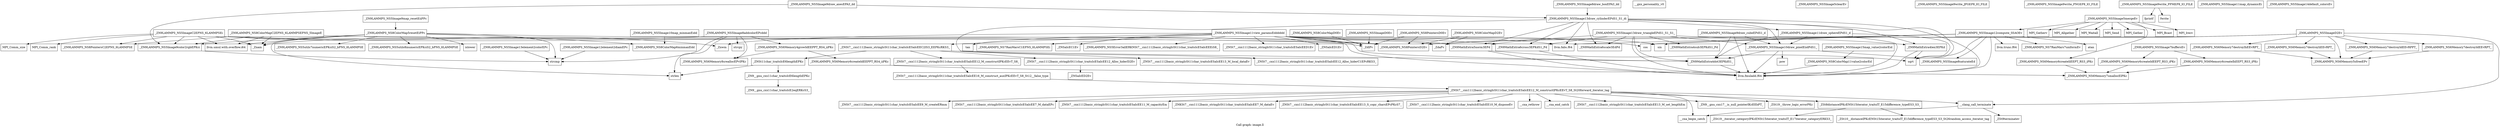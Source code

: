 digraph "Call graph: image.ll" {
	label="Call graph: image.ll";

	Node0x55720c37fc60 [shape=record,label="{_ZN9LAMMPS_NS5ImageC2EPNS_6LAMMPSEi}"];
	Node0x55720c37fc60 -> Node0x55720c3edcc0;
	Node0x55720c37fc60 -> Node0x55720c3cd0a0;
	Node0x55720c37fc60 -> Node0x55720c3a60d0;
	Node0x55720c37fc60 -> Node0x55720c33f4d0;
	Node0x55720c37fc60 -> Node0x55720c470cb0;
	Node0x55720c37fc60 -> Node0x55720c468850;
	Node0x55720c37fc60 -> Node0x55720c459b90;
	Node0x55720c37fc60 -> Node0x55720c426db0;
	Node0x55720c37fc60 -> Node0x55720c3a07d0;
	Node0x55720c3edcc0 [shape=record,label="{_ZN9LAMMPS_NS8PointersC2EPNS_6LAMMPSE}"];
	Node0x55720c380890 [shape=record,label="{_ZN9LAMMPS_NS8PointersD0Ev}"];
	Node0x55720c380890 -> Node0x55720c3a07d0;
	Node0x55720c380890 -> Node0x55720c426db0;
	Node0x55720c2f68e0 [shape=record,label="{_ZN9LAMMPS_NS6Memory7smallocElPKc}"];
	Node0x55720c32a540 [shape=record,label="{_ZNSt7__cxx1112basic_stringIcSt11char_traitsIcESaIcEE13_M_local_dataEv}"];
	Node0x55720c32c390 [shape=record,label="{_ZNSt7__cxx1112basic_stringIcSt11char_traitsIcESaIcEE12_Alloc_hiderC1EPcRKS3_}"];
	Node0x55720c32eb10 [shape=record,label="{_ZNSt7__cxx1112basic_stringIcSt11char_traitsIcESaIcEE12_M_constructIPKcEEvT_S8_}"];
	Node0x55720c32eb10 -> Node0x55720c387710;
	Node0x55720c32d660 [shape=record,label="{_ZNSt11char_traitsIcE6lengthEPKc}"];
	Node0x55720c32d660 -> Node0x55720c3880e0;
	Node0x55720c32d660 -> Node0x55720c35d910;
	Node0x55720c3cd0a0 [shape=record,label="{MPI_Comm_rank}"];
	Node0x55720c36bd20 [shape=record,label="{__gxx_personality_v0}"];
	Node0x55720c3a60d0 [shape=record,label="{MPI_Comm_size}"];
	Node0x55720c33f4d0 [shape=record,label="{_ZN9LAMMPS_NS5Image9color2rgbEPKci}"];
	Node0x55720c33f4d0 -> Node0x55720c329e30;
	Node0x55720c470cb0 [shape=record,label="{llvm.umul.with.overflow.i64}"];
	Node0x55720c468850 [shape=record,label="{_Znam}"];
	Node0x55720c459b90 [shape=record,label="{_Znwm}"];
	Node0x55720c426db0 [shape=record,label="{_ZdlPv}"];
	Node0x55720c327b40 [shape=record,label="{_ZN9LAMMPS_NS5ImageD2Ev}"];
	Node0x55720c327b40 -> Node0x55720c477fd0;
	Node0x55720c327b40 -> Node0x55720c382550;
	Node0x55720c327b40 -> Node0x55720c490890;
	Node0x55720c327b40 -> Node0x55720c327ab0;
	Node0x55720c327b40 -> Node0x55720c3155e0;
	Node0x55720c327b40 -> Node0x55720c3a07d0;
	Node0x55720c327b40 -> Node0x55720c490b30;
	Node0x55720c327b40 -> Node0x55720c32b730;
	Node0x55720c477fd0 [shape=record,label="{_ZdaPv}"];
	Node0x55720c490890 [shape=record,label="{_ZN9LAMMPS_NS6Memory5sfreeEPv}"];
	Node0x55720c382550 [shape=record,label="{__clang_call_terminate}"];
	Node0x55720c382550 -> Node0x55720c376d70;
	Node0x55720c382550 -> Node0x55720c36a7a0;
	Node0x55720c376d70 [shape=record,label="{__cxa_begin_catch}"];
	Node0x55720c36a7a0 [shape=record,label="{_ZSt9terminatev}"];
	Node0x55720c327ab0 [shape=record,label="{_ZN9LAMMPS_NS6Memory7destroyIdEEvRPPT_}"];
	Node0x55720c327ab0 -> Node0x55720c490890;
	Node0x55720c3155e0 [shape=record,label="{_ZN9LAMMPS_NS6Memory7destroyIdEEvRPT_}"];
	Node0x55720c3155e0 -> Node0x55720c490890;
	Node0x55720c490b30 [shape=record,label="{_ZN9LAMMPS_NS6Memory7destroyIhEEvRPT_}"];
	Node0x55720c490b30 -> Node0x55720c490890;
	Node0x55720c32b730 [shape=record,label="{_ZN9LAMMPS_NS6Memory7destroyIiEEvRPT_}"];
	Node0x55720c32b730 -> Node0x55720c490890;
	Node0x55720c36a320 [shape=record,label="{_ZN9LAMMPS_NS5ImageD0Ev}"];
	Node0x55720c36a320 -> Node0x55720c426db0;
	Node0x55720c351b40 [shape=record,label="{_ZN9LAMMPS_NS5Image7buffersEv}"];
	Node0x55720c351b40 -> Node0x55720c314f00;
	Node0x55720c351b40 -> Node0x55720c314b90;
	Node0x55720c314f00 [shape=record,label="{_ZN9LAMMPS_NS6Memory6createIdEEPT_RS3_iPKc}"];
	Node0x55720c314f00 -> Node0x55720c2f68e0;
	Node0x55720c314b90 [shape=record,label="{_ZN9LAMMPS_NS6Memory6createIhEEPT_RS3_iPKc}"];
	Node0x55720c314b90 -> Node0x55720c2f68e0;
	Node0x55720c351630 [shape=record,label="{_ZN9LAMMPS_NS5Image11view_paramsEdddddd}"];
	Node0x55720c351630 -> Node0x55720c303b40;
	Node0x55720c351630 -> Node0x55720c30ea90;
	Node0x55720c351630 -> Node0x55720c325570;
	Node0x55720c351630 -> Node0x55720c426db0;
	Node0x55720c351630 -> Node0x55720c327fd0;
	Node0x55720c351630 -> Node0x55720c49a8f0;
	Node0x55720c351630 -> Node0x55720c310430;
	Node0x55720c351630 -> Node0x55720c459b90;
	Node0x55720c351630 -> Node0x55720c31b310;
	Node0x55720c351630 -> Node0x55720c313d60;
	Node0x55720c351630 -> Node0x55720c31a0a0;
	Node0x55720c351630 -> Node0x55720c31a950;
	Node0x55720c351630 -> Node0x55720c3221b0;
	Node0x55720c351630 -> Node0x55720c321f00;
	Node0x55720c351630 -> Node0x55720c383120;
	Node0x55720c351630 -> Node0x55720c31c3f0;
	Node0x55720c303b40 [shape=record,label="{sin}"];
	Node0x55720c30ea90 [shape=record,label="{cos}"];
	Node0x55720c313d60 [shape=record,label="{_ZN9LAMMPS_NS5Error3allERKNSt7__cxx1112basic_stringIcSt11char_traitsIcESaIcEEEiS8_}"];
	Node0x55720c49a8f0 [shape=record,label="{_ZNSaIcEC1Ev}"];
	Node0x55720c310430 [shape=record,label="{_ZNSt7__cxx1112basic_stringIcSt11char_traitsIcESaIcEEC2IS3_EEPKcRKS3_}"];
	Node0x55720c310430 -> Node0x55720c32a540;
	Node0x55720c310430 -> Node0x55720c32c390;
	Node0x55720c310430 -> Node0x55720c32d660;
	Node0x55720c310430 -> Node0x55720c32eb10;
	Node0x55720c310430 -> Node0x55720c32fc60;
	Node0x55720c31a0a0 [shape=record,label="{_ZNSt7__cxx1112basic_stringIcSt11char_traitsIcESaIcEED1Ev}"];
	Node0x55720c31a950 [shape=record,label="{_ZNSaIcED1Ev}"];
	Node0x55720c31b310 [shape=record,label="{_ZN9MathExtra5norm3EPd}"];
	Node0x55720c31b310 -> Node0x55720c325570;
	Node0x55720c31b310 -> Node0x55720c330940;
	Node0x55720c31c3f0 [shape=record,label="{_ZN9MathExtra4dot3EPKdS1_}"];
	Node0x55720c31c3f0 -> Node0x55720c325570;
	Node0x55720c383120 [shape=record,label="{llvm.fabs.f64}"];
	Node0x55720c321f00 [shape=record,label="{_ZN9MathExtra6cross3EPKdS1_Pd}"];
	Node0x55720c321f00 -> Node0x55720c325570;
	Node0x55720c3221b0 [shape=record,label="{tan}"];
	Node0x55720c325570 [shape=record,label="{llvm.fmuladd.f64}"];
	Node0x55720c327fd0 [shape=record,label="{_ZN9LAMMPS_NS7RanMarsC1EPNS_6LAMMPSEi}"];
	Node0x55720c330fb0 [shape=record,label="{_ZN9LAMMPS_NS5Image5clearEv}"];
	Node0x55720c331c90 [shape=record,label="{_ZN9LAMMPS_NS5Image5mergeEv}"];
	Node0x55720c331c90 -> Node0x55720c332610;
	Node0x55720c331c90 -> Node0x55720c49f700;
	Node0x55720c331c90 -> Node0x55720c49f680;
	Node0x55720c331c90 -> Node0x55720c3331d0;
	Node0x55720c331c90 -> Node0x55720c49f600;
	Node0x55720c331c90 -> Node0x55720c49f400;
	Node0x55720c331c90 -> Node0x55720c49f580;
	Node0x55720c331c90 -> Node0x55720c49f500;
	Node0x55720c331c90 -> Node0x55720c49f480;
	Node0x55720c49f480 [shape=record,label="{MPI_Bcast}"];
	Node0x55720c49f500 [shape=record,label="{_ZN9LAMMPS_NS5Image12compute_SSAOEv}"];
	Node0x55720c49f500 -> Node0x55720c3350b0;
	Node0x55720c49f500 -> Node0x55720c325570;
	Node0x55720c49f500 -> Node0x55720c330940;
	Node0x55720c49f500 -> Node0x55720c3352d0;
	Node0x55720c49f500 -> Node0x55720c30ea90;
	Node0x55720c49f500 -> Node0x55720c303b40;
	Node0x55720c49f500 -> Node0x55720c338750;
	Node0x55720c49f500 -> Node0x55720c383120;
	Node0x55720c49f500 -> Node0x55720c337360;
	Node0x55720c3331d0 [shape=record,label="{MPI_Waitall}"];
	Node0x55720c332610 [shape=record,label="{MPI_Irecv}"];
	Node0x55720c49f400 [shape=record,label="{MPI_Send}"];
	Node0x55720c49f580 [shape=record,label="{MPI_Gather}"];
	Node0x55720c49f600 [shape=record,label="{_ZN9LAMMPS_NS6Memory6createIiEEPT_RS3_iPKc}"];
	Node0x55720c49f600 -> Node0x55720c2f68e0;
	Node0x55720c49f680 [shape=record,label="{MPI_Allgather}"];
	Node0x55720c33b950 [shape=record,label="{_ZN9LAMMPS_NS5Image8draw_boxEPA3_dd}"];
	Node0x55720c33b950 -> Node0x55720c33c1c0;
	Node0x55720c33c1c0 [shape=record,label="{_ZN9LAMMPS_NS5Image13draw_cylinderEPdS1_S1_di}"];
	Node0x55720c33c1c0 -> Node0x55720c33f9c0;
	Node0x55720c33c1c0 -> Node0x55720c345230;
	Node0x55720c33c1c0 -> Node0x55720c31c3f0;
	Node0x55720c33c1c0 -> Node0x55720c383120;
	Node0x55720c33c1c0 -> Node0x55720c325570;
	Node0x55720c33c1c0 -> Node0x55720c330940;
	Node0x55720c33c1c0 -> Node0x55720c31b310;
	Node0x55720c33c1c0 -> Node0x55720c321f00;
	Node0x55720c33c1c0 -> Node0x55720c344710;
	Node0x55720c33c1c0 -> Node0x55720c343840;
	Node0x55720c49f700 [shape=record,label="{MPI_Gatherv}"];
	Node0x55720c345920 [shape=record,label="{_ZN9LAMMPS_NS5Image9draw_axesEPA3_dd}"];
	Node0x55720c345920 -> Node0x55720c33f4d0;
	Node0x55720c345920 -> Node0x55720c33c1c0;
	Node0x55720c33f9c0 [shape=record,label="{_ZN9LAMMPS_NS5Image11draw_sphereEPdS1_d}"];
	Node0x55720c33f9c0 -> Node0x55720c31c3f0;
	Node0x55720c33f9c0 -> Node0x55720c345230;
	Node0x55720c33f9c0 -> Node0x55720c330940;
	Node0x55720c33f9c0 -> Node0x55720c325570;
	Node0x55720c330940 [shape=record,label="{sqrt}"];
	Node0x55720c345230 [shape=record,label="{_ZN9LAMMPS_NS5Image10draw_pixelEiidPdS1_}"];
	Node0x55720c345230 -> Node0x55720c31c3f0;
	Node0x55720c345230 -> Node0x55720c338750;
	Node0x55720c345230 -> Node0x55720c325570;
	Node0x55720c345230 -> Node0x55720c4a35e0;
	Node0x55720c3470e0 [shape=record,label="{_ZN9LAMMPS_NS5Image9draw_cubeEPdS1_d}"];
	Node0x55720c3470e0 -> Node0x55720c31c3f0;
	Node0x55720c3470e0 -> Node0x55720c345230;
	Node0x55720c3470e0 -> Node0x55720c325570;
	Node0x55720c343840 [shape=record,label="{_ZN9MathExtra4len3EPKd}"];
	Node0x55720c343840 -> Node0x55720c325570;
	Node0x55720c343840 -> Node0x55720c330940;
	Node0x55720c344710 [shape=record,label="{_ZN9MathExtra6scale3EdPd}"];
	Node0x55720c3479e0 [shape=record,label="{_ZN9LAMMPS_NS5Image13draw_triangleEPdS1_S1_S1_}"];
	Node0x55720c3479e0 -> Node0x55720c3482e0;
	Node0x55720c3479e0 -> Node0x55720c343840;
	Node0x55720c3479e0 -> Node0x55720c344710;
	Node0x55720c3479e0 -> Node0x55720c345230;
	Node0x55720c3479e0 -> Node0x55720c31c3f0;
	Node0x55720c3479e0 -> Node0x55720c321f00;
	Node0x55720c3479e0 -> Node0x55720c325570;
	Node0x55720c3479e0 -> Node0x55720c31b310;
	Node0x55720c3482e0 [shape=record,label="{_ZN9MathExtra4sub3EPKdS1_Pd}"];
	Node0x55720c338750 [shape=record,label="{_ZN9LAMMPS_NS5Image8saturateEd}"];
	Node0x55720c4a35e0 [shape=record,label="{pow}"];
	Node0x55720c3350b0 [shape=record,label="{llvm.trunc.f64}"];
	Node0x55720c3352d0 [shape=record,label="{_ZN9LAMMPS_NS7RanMars7uniformEv}"];
	Node0x55720c337360 [shape=record,label="{atan}"];
	Node0x55720c349520 [shape=record,label="{_ZN9LAMMPS_NS5Image9write_JPGEP8_IO_FILE}"];
	Node0x55720c34a990 [shape=record,label="{_ZN9LAMMPS_NS5Image9write_PNGEP8_IO_FILE}"];
	Node0x55720c34c510 [shape=record,label="{_ZN9LAMMPS_NS5Image9write_PPMEP8_IO_FILE}"];
	Node0x55720c34c510 -> Node0x55720c34d270;
	Node0x55720c34c510 -> Node0x55720c34e400;
	Node0x55720c34d270 [shape=record,label="{fprintf}"];
	Node0x55720c34e400 [shape=record,label="{fwrite}"];
	Node0x55720c3539c0 [shape=record,label="{_ZN9LAMMPS_NS5Image11map_dynamicEi}"];
	Node0x55720c354570 [shape=record,label="{_ZN9LAMMPS_NS5Image9map_resetEiiPPc}"];
	Node0x55720c354570 -> Node0x55720c354d80;
	Node0x55720c354d80 [shape=record,label="{_ZN9LAMMPS_NS8ColorMap5resetEiPPc}"];
	Node0x55720c354d80 -> Node0x55720c355ba0;
	Node0x55720c354d80 -> Node0x55720c356a30;
	Node0x55720c354d80 -> Node0x55720c329e30;
	Node0x55720c354d80 -> Node0x55720c35a3d0;
	Node0x55720c354d80 -> Node0x55720c33f4d0;
	Node0x55720c354d80 -> Node0x55720c468850;
	Node0x55720c354d80 -> Node0x55720c35d910;
	Node0x55720c354d80 -> Node0x55720c470cb0;
	Node0x55720c354d80 -> Node0x55720c357c40;
	Node0x55720c354d80 -> Node0x55720c477fd0;
	Node0x55720c35b250 [shape=record,label="{_ZN9LAMMPS_NS5Image10map_minmaxEidd}"];
	Node0x55720c35b250 -> Node0x55720c35a3d0;
	Node0x55720c35a3d0 [shape=record,label="{_ZN9LAMMPS_NS8ColorMap6minmaxEdd}"];
	Node0x55720c35e010 [shape=record,label="{_ZN9LAMMPS_NS5Image15map_value2colorEid}"];
	Node0x55720c35e010 -> Node0x55720c31b480;
	Node0x55720c31b480 [shape=record,label="{_ZN9LAMMPS_NS8ColorMap11value2colorEd}"];
	Node0x55720c31b480 -> Node0x55720c325570;
	Node0x55720c35fa70 [shape=record,label="{_ZN9LAMMPS_NS5Image8addcolorEPcddd}"];
	Node0x55720c35fa70 -> Node0x55720c329e30;
	Node0x55720c35fa70 -> Node0x55720c360630;
	Node0x55720c35fa70 -> Node0x55720c362540;
	Node0x55720c35fa70 -> Node0x55720c35d910;
	Node0x55720c35fa70 -> Node0x55720c468850;
	Node0x55720c35fa70 -> Node0x55720c3637f0;
	Node0x55720c329e30 [shape=record,label="{strcmp}"];
	Node0x55720c360630 [shape=record,label="{_ZN9LAMMPS_NS6Memory8sreallocEPvlPKc}"];
	Node0x55720c362540 [shape=record,label="{_ZN9LAMMPS_NS6Memory4growIdEEPPT_RS4_iiPKc}"];
	Node0x55720c362540 -> Node0x55720c3655d0;
	Node0x55720c362540 -> Node0x55720c360630;
	Node0x55720c35d910 [shape=record,label="{strlen}"];
	Node0x55720c3637f0 [shape=record,label="{strcpy}"];
	Node0x55720c36d7d0 [shape=record,label="{_ZN9LAMMPS_NS5Image14default_colorsEv}"];
	Node0x55720c36f3e0 [shape=record,label="{_ZN9LAMMPS_NS5Image13element2colorEPc}"];
	Node0x55720c36f3e0 -> Node0x55720c329e30;
	Node0x55720c378030 [shape=record,label="{_ZN9LAMMPS_NS5Image12element2diamEPc}"];
	Node0x55720c378030 -> Node0x55720c329e30;
	Node0x55720c343750 [shape=record,label="{_ZN9LAMMPS_NS8ColorMapC2EPNS_6LAMMPSEPNS_5ImageE}"];
	Node0x55720c343750 -> Node0x55720c3edcc0;
	Node0x55720c343750 -> Node0x55720c470cb0;
	Node0x55720c343750 -> Node0x55720c468850;
	Node0x55720c343750 -> Node0x55720c33f4d0;
	Node0x55720c343750 -> Node0x55720c3a07d0;
	Node0x55720c37c950 [shape=record,label="{_ZN9LAMMPS_NS8ColorMapD2Ev}"];
	Node0x55720c37c950 -> Node0x55720c477fd0;
	Node0x55720c37c950 -> Node0x55720c3a07d0;
	Node0x55720c37f0a0 [shape=record,label="{_ZN9LAMMPS_NS8ColorMapD0Ev}"];
	Node0x55720c37f0a0 -> Node0x55720c426db0;
	Node0x55720c355ba0 [shape=record,label="{islower}"];
	Node0x55720c356a30 [shape=record,label="{_ZN9LAMMPS_NS5utils7numericEPKciS2_bPNS_6LAMMPSE}"];
	Node0x55720c357c40 [shape=record,label="{_ZN9LAMMPS_NS5utils8inumericEPKciS2_bPNS_6LAMMPSE}"];
	Node0x55720c3a07d0 [shape=record,label="{_ZN9LAMMPS_NS8PointersD2Ev}"];
	Node0x55720c32fc60 [shape=record,label="{_ZNSt7__cxx1112basic_stringIcSt11char_traitsIcESaIcEE12_Alloc_hiderD2Ev}"];
	Node0x55720c32fc60 -> Node0x55720c388f60;
	Node0x55720c387710 [shape=record,label="{_ZNSt7__cxx1112basic_stringIcSt11char_traitsIcESaIcEE16_M_construct_auxIPKcEEvT_S8_St12__false_type}"];
	Node0x55720c387710 -> Node0x55720c389a80;
	Node0x55720c389a80 [shape=record,label="{_ZNSt7__cxx1112basic_stringIcSt11char_traitsIcESaIcEE12_M_constructIPKcEEvT_S8_St20forward_iterator_tag}"];
	Node0x55720c389a80 -> Node0x55720c38ab00;
	Node0x55720c389a80 -> Node0x55720c38e790;
	Node0x55720c389a80 -> Node0x55720c38ef90;
	Node0x55720c389a80 -> Node0x55720c394400;
	Node0x55720c389a80 -> Node0x55720c395540;
	Node0x55720c389a80 -> Node0x55720c49f910;
	Node0x55720c389a80 -> Node0x55720c49f990;
	Node0x55720c389a80 -> Node0x55720c49fa10;
	Node0x55720c389a80 -> Node0x55720c376d70;
	Node0x55720c389a80 -> Node0x55720c49fa90;
	Node0x55720c389a80 -> Node0x55720c49fb10;
	Node0x55720c389a80 -> Node0x55720c49fb90;
	Node0x55720c389a80 -> Node0x55720c49fc10;
	Node0x55720c389a80 -> Node0x55720c382550;
	Node0x55720c38ab00 [shape=record,label="{_ZN9__gnu_cxx17__is_null_pointerIKcEEbPT_}"];
	Node0x55720c38e790 [shape=record,label="{_ZSt19__throw_logic_errorPKc}"];
	Node0x55720c38ef90 [shape=record,label="{_ZSt8distanceIPKcENSt15iterator_traitsIT_E15difference_typeES3_S3_}"];
	Node0x55720c38ef90 -> Node0x55720c49fc90;
	Node0x55720c38ef90 -> Node0x55720c49fd40;
	Node0x55720c395540 [shape=record,label="{_ZNSt7__cxx1112basic_stringIcSt11char_traitsIcESaIcEE7_M_dataEPc}"];
	Node0x55720c394400 [shape=record,label="{_ZNSt7__cxx1112basic_stringIcSt11char_traitsIcESaIcEE9_M_createERmm}"];
	Node0x55720c49f910 [shape=record,label="{_ZNSt7__cxx1112basic_stringIcSt11char_traitsIcESaIcEE11_M_capacityEm}"];
	Node0x55720c49fa10 [shape=record,label="{_ZNSt7__cxx1112basic_stringIcSt11char_traitsIcESaIcEE13_S_copy_charsEPcPKcS7_}"];
	Node0x55720c49f990 [shape=record,label="{_ZNKSt7__cxx1112basic_stringIcSt11char_traitsIcESaIcEE7_M_dataEv}"];
	Node0x55720c49fa90 [shape=record,label="{_ZNSt7__cxx1112basic_stringIcSt11char_traitsIcESaIcEE10_M_disposeEv}"];
	Node0x55720c49fb10 [shape=record,label="{__cxa_rethrow}"];
	Node0x55720c49fb90 [shape=record,label="{__cxa_end_catch}"];
	Node0x55720c49fc10 [shape=record,label="{_ZNSt7__cxx1112basic_stringIcSt11char_traitsIcESaIcEE13_M_set_lengthEm}"];
	Node0x55720c49fd40 [shape=record,label="{_ZSt10__distanceIPKcENSt15iterator_traitsIT_E15difference_typeES3_S3_St26random_access_iterator_tag}"];
	Node0x55720c49fc90 [shape=record,label="{_ZSt19__iterator_categoryIPKcENSt15iterator_traitsIT_E17iterator_categoryERKS3_}"];
	Node0x55720c3880e0 [shape=record,label="{_ZN9__gnu_cxx11char_traitsIcE6lengthEPKc}"];
	Node0x55720c3880e0 -> Node0x55720c49ffa0;
	Node0x55720c49ffa0 [shape=record,label="{_ZN9__gnu_cxx11char_traitsIcE2eqERKcS3_}"];
	Node0x55720c388f60 [shape=record,label="{_ZNSaIcED2Ev}"];
	Node0x55720c3655d0 [shape=record,label="{_ZN9LAMMPS_NS6Memory6createIdEEPPT_RS4_iiPKc}"];
	Node0x55720c3655d0 -> Node0x55720c2f68e0;
}
